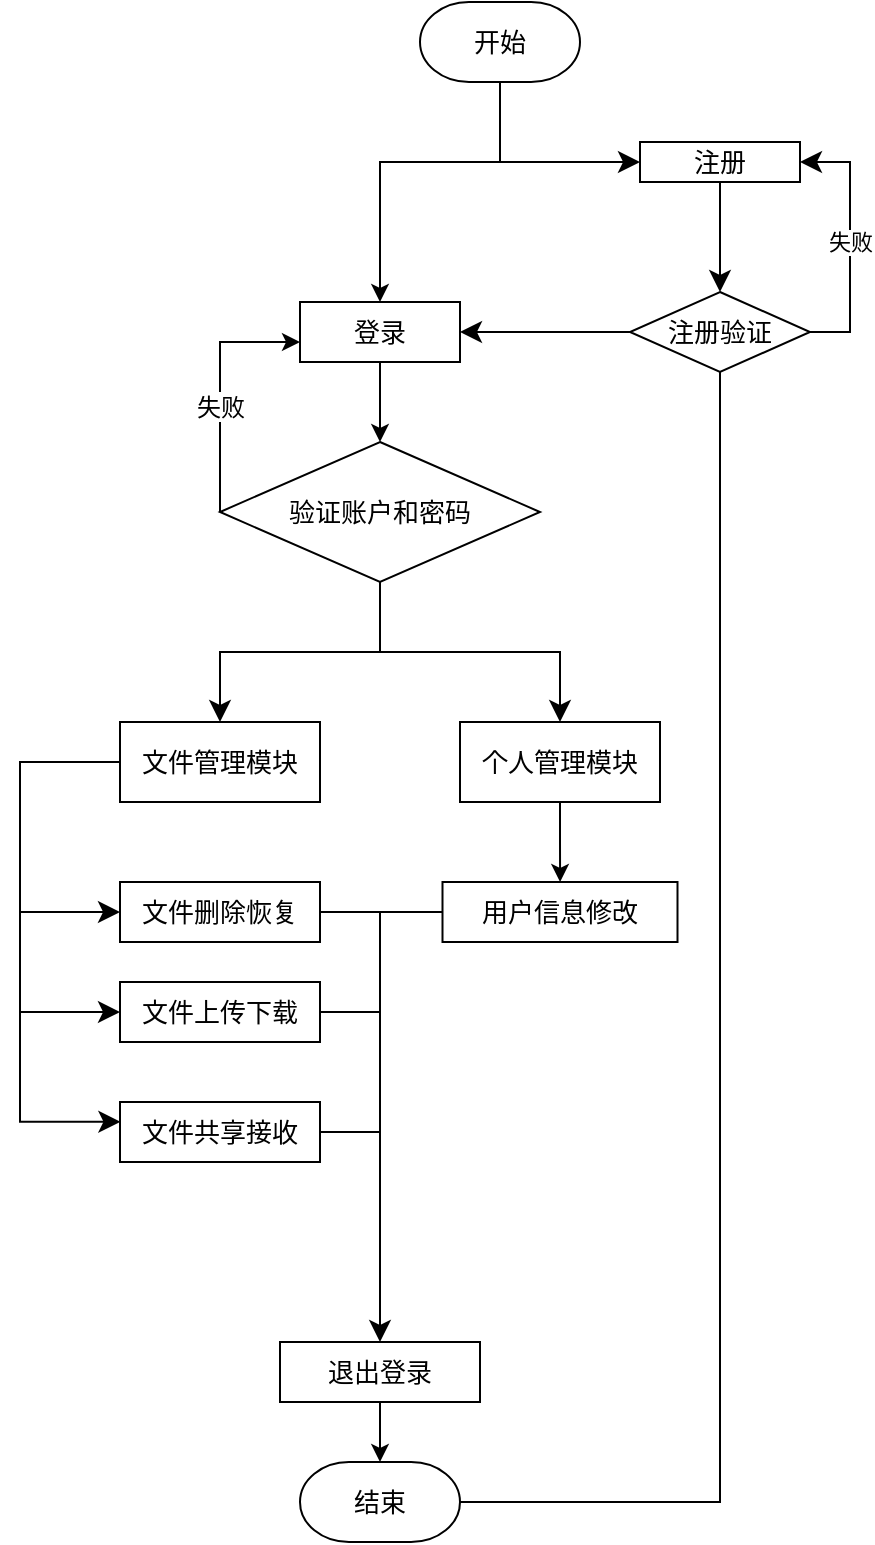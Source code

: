 <mxfile version="20.0.1" type="github">
  <diagram id="C5RBs43oDa-KdzZeNtuy" name="Page-1">
    <mxGraphModel dx="2031" dy="1077" grid="1" gridSize="10" guides="1" tooltips="1" connect="1" arrows="1" fold="1" page="1" pageScale="1" pageWidth="827" pageHeight="1169" math="0" shadow="0">
      <root>
        <mxCell id="WIyWlLk6GJQsqaUBKTNV-0" />
        <mxCell id="WIyWlLk6GJQsqaUBKTNV-1" parent="WIyWlLk6GJQsqaUBKTNV-0" />
        <mxCell id="BbMJ1GcOMtaIJDOMBsal-2" value="" style="edgeStyle=orthogonalEdgeStyle;rounded=0;orthogonalLoop=1;jettySize=auto;html=1;strokeWidth=1;fontSize=13;" parent="WIyWlLk6GJQsqaUBKTNV-1" target="BbMJ1GcOMtaIJDOMBsal-1" edge="1">
          <mxGeometry relative="1" as="geometry">
            <mxPoint x="438.833" y="20" as="sourcePoint" />
            <Array as="points">
              <mxPoint x="430" y="20" />
              <mxPoint x="430" y="90" />
              <mxPoint x="370" y="90" />
            </Array>
          </mxGeometry>
        </mxCell>
        <mxCell id="uSAOSWP9df11B-LnUE7B-10" style="edgeStyle=orthogonalEdgeStyle;rounded=0;orthogonalLoop=1;jettySize=auto;html=1;fontSize=14;endSize=8;strokeWidth=1;entryX=0;entryY=0.5;entryDx=0;entryDy=0;" edge="1" parent="WIyWlLk6GJQsqaUBKTNV-1" target="uSAOSWP9df11B-LnUE7B-3">
          <mxGeometry relative="1" as="geometry">
            <mxPoint x="430" y="20" as="sourcePoint" />
            <mxPoint x="451" y="60" as="targetPoint" />
            <Array as="points">
              <mxPoint x="430" y="90" />
              <mxPoint x="490" y="90" />
            </Array>
          </mxGeometry>
        </mxCell>
        <mxCell id="BbMJ1GcOMtaIJDOMBsal-0" value="开始" style="strokeWidth=1;html=1;shape=mxgraph.flowchart.terminator;whiteSpace=wrap;fontSize=13;" parent="WIyWlLk6GJQsqaUBKTNV-1" vertex="1">
          <mxGeometry x="390" y="10" width="80" height="40" as="geometry" />
        </mxCell>
        <mxCell id="BbMJ1GcOMtaIJDOMBsal-4" value="" style="edgeStyle=orthogonalEdgeStyle;rounded=0;orthogonalLoop=1;jettySize=auto;html=1;strokeWidth=1;fontSize=13;" parent="WIyWlLk6GJQsqaUBKTNV-1" source="BbMJ1GcOMtaIJDOMBsal-1" target="BbMJ1GcOMtaIJDOMBsal-3" edge="1">
          <mxGeometry relative="1" as="geometry" />
        </mxCell>
        <mxCell id="BbMJ1GcOMtaIJDOMBsal-1" value="登录" style="whiteSpace=wrap;html=1;strokeWidth=1;fontSize=13;" parent="WIyWlLk6GJQsqaUBKTNV-1" vertex="1">
          <mxGeometry x="330" y="160" width="80" height="30" as="geometry" />
        </mxCell>
        <mxCell id="BbMJ1GcOMtaIJDOMBsal-13" value="&lt;font style=&quot;font-size: 12px;&quot;&gt;失败&lt;/font&gt;" style="edgeStyle=orthogonalEdgeStyle;rounded=0;orthogonalLoop=1;jettySize=auto;html=1;fontSize=13;strokeWidth=1;" parent="WIyWlLk6GJQsqaUBKTNV-1" source="BbMJ1GcOMtaIJDOMBsal-3" edge="1">
          <mxGeometry x="-0.144" relative="1" as="geometry">
            <Array as="points">
              <mxPoint x="290" y="180" />
            </Array>
            <mxPoint as="offset" />
            <mxPoint x="330" y="180" as="targetPoint" />
          </mxGeometry>
        </mxCell>
        <mxCell id="uSAOSWP9df11B-LnUE7B-19" style="edgeStyle=orthogonalEdgeStyle;rounded=0;orthogonalLoop=1;jettySize=auto;html=1;entryX=0.5;entryY=0;entryDx=0;entryDy=0;fontSize=12;endSize=8;strokeWidth=1;" edge="1" parent="WIyWlLk6GJQsqaUBKTNV-1" source="BbMJ1GcOMtaIJDOMBsal-3" target="BbMJ1GcOMtaIJDOMBsal-14">
          <mxGeometry relative="1" as="geometry" />
        </mxCell>
        <mxCell id="uSAOSWP9df11B-LnUE7B-20" style="edgeStyle=orthogonalEdgeStyle;rounded=0;orthogonalLoop=1;jettySize=auto;html=1;fontSize=12;endSize=8;strokeWidth=1;" edge="1" parent="WIyWlLk6GJQsqaUBKTNV-1" source="BbMJ1GcOMtaIJDOMBsal-3" target="BbMJ1GcOMtaIJDOMBsal-16">
          <mxGeometry relative="1" as="geometry" />
        </mxCell>
        <mxCell id="BbMJ1GcOMtaIJDOMBsal-3" value="验证账户和密码" style="rhombus;whiteSpace=wrap;html=1;strokeWidth=1;fontSize=13;" parent="WIyWlLk6GJQsqaUBKTNV-1" vertex="1">
          <mxGeometry x="290" y="230" width="160" height="70" as="geometry" />
        </mxCell>
        <mxCell id="uSAOSWP9df11B-LnUE7B-21" style="edgeStyle=orthogonalEdgeStyle;rounded=0;orthogonalLoop=1;jettySize=auto;html=1;entryX=0.002;entryY=0.33;entryDx=0;entryDy=0;fontSize=12;endSize=8;strokeWidth=1;entryPerimeter=0;" edge="1" parent="WIyWlLk6GJQsqaUBKTNV-1" source="BbMJ1GcOMtaIJDOMBsal-14" target="BbMJ1GcOMtaIJDOMBsal-24">
          <mxGeometry relative="1" as="geometry">
            <Array as="points">
              <mxPoint x="190" y="390" />
              <mxPoint x="190" y="570" />
            </Array>
          </mxGeometry>
        </mxCell>
        <mxCell id="BbMJ1GcOMtaIJDOMBsal-14" value="文件管理模块" style="whiteSpace=wrap;html=1;fontSize=13;strokeWidth=1;" parent="WIyWlLk6GJQsqaUBKTNV-1" vertex="1">
          <mxGeometry x="240" y="370" width="100" height="40" as="geometry" />
        </mxCell>
        <mxCell id="BbMJ1GcOMtaIJDOMBsal-32" value="" style="edgeStyle=orthogonalEdgeStyle;rounded=0;orthogonalLoop=1;jettySize=auto;html=1;fontSize=13;strokeWidth=1;" parent="WIyWlLk6GJQsqaUBKTNV-1" source="BbMJ1GcOMtaIJDOMBsal-16" target="BbMJ1GcOMtaIJDOMBsal-30" edge="1">
          <mxGeometry relative="1" as="geometry" />
        </mxCell>
        <mxCell id="BbMJ1GcOMtaIJDOMBsal-16" value="个人管理模块" style="whiteSpace=wrap;html=1;fontSize=13;strokeWidth=1;" parent="WIyWlLk6GJQsqaUBKTNV-1" vertex="1">
          <mxGeometry x="410" y="370" width="100" height="40" as="geometry" />
        </mxCell>
        <mxCell id="uSAOSWP9df11B-LnUE7B-24" style="edgeStyle=orthogonalEdgeStyle;rounded=0;orthogonalLoop=1;jettySize=auto;html=1;entryX=0.5;entryY=0;entryDx=0;entryDy=0;fontSize=12;endSize=8;strokeWidth=1;exitX=1;exitY=0.5;exitDx=0;exitDy=0;" edge="1" parent="WIyWlLk6GJQsqaUBKTNV-1" source="BbMJ1GcOMtaIJDOMBsal-22" target="BbMJ1GcOMtaIJDOMBsal-35">
          <mxGeometry relative="1" as="geometry">
            <Array as="points">
              <mxPoint x="370" y="465" />
            </Array>
          </mxGeometry>
        </mxCell>
        <mxCell id="BbMJ1GcOMtaIJDOMBsal-22" value="文件删除恢复" style="whiteSpace=wrap;html=1;fontSize=13;strokeWidth=1;" parent="WIyWlLk6GJQsqaUBKTNV-1" vertex="1">
          <mxGeometry x="240" y="450" width="100" height="30" as="geometry" />
        </mxCell>
        <mxCell id="uSAOSWP9df11B-LnUE7B-26" style="edgeStyle=orthogonalEdgeStyle;rounded=0;orthogonalLoop=1;jettySize=auto;html=1;fontSize=12;endSize=8;strokeWidth=1;endArrow=none;endFill=0;" edge="1" parent="WIyWlLk6GJQsqaUBKTNV-1" source="BbMJ1GcOMtaIJDOMBsal-24">
          <mxGeometry relative="1" as="geometry">
            <mxPoint x="370" y="575" as="targetPoint" />
          </mxGeometry>
        </mxCell>
        <mxCell id="BbMJ1GcOMtaIJDOMBsal-24" value="文件共享接收" style="whiteSpace=wrap;html=1;fontSize=13;strokeWidth=1;" parent="WIyWlLk6GJQsqaUBKTNV-1" vertex="1">
          <mxGeometry x="240" y="560" width="100" height="30" as="geometry" />
        </mxCell>
        <mxCell id="uSAOSWP9df11B-LnUE7B-25" style="edgeStyle=orthogonalEdgeStyle;rounded=0;orthogonalLoop=1;jettySize=auto;html=1;fontSize=12;endSize=8;strokeWidth=1;endArrow=none;endFill=0;" edge="1" parent="WIyWlLk6GJQsqaUBKTNV-1" source="BbMJ1GcOMtaIJDOMBsal-20">
          <mxGeometry relative="1" as="geometry">
            <mxPoint x="370" y="515" as="targetPoint" />
          </mxGeometry>
        </mxCell>
        <mxCell id="BbMJ1GcOMtaIJDOMBsal-20" value="文件上传下载" style="whiteSpace=wrap;html=1;fontSize=13;strokeWidth=1;" parent="WIyWlLk6GJQsqaUBKTNV-1" vertex="1">
          <mxGeometry x="240" y="500" width="100" height="30" as="geometry" />
        </mxCell>
        <mxCell id="uSAOSWP9df11B-LnUE7B-27" style="edgeStyle=orthogonalEdgeStyle;rounded=0;orthogonalLoop=1;jettySize=auto;html=1;fontSize=12;endArrow=none;endFill=0;endSize=8;strokeWidth=1;" edge="1" parent="WIyWlLk6GJQsqaUBKTNV-1" source="BbMJ1GcOMtaIJDOMBsal-30">
          <mxGeometry relative="1" as="geometry">
            <mxPoint x="370" y="475" as="targetPoint" />
            <Array as="points">
              <mxPoint x="370" y="465" />
            </Array>
          </mxGeometry>
        </mxCell>
        <mxCell id="BbMJ1GcOMtaIJDOMBsal-30" value="用户信息修改" style="whiteSpace=wrap;html=1;fontSize=13;strokeWidth=1;" parent="WIyWlLk6GJQsqaUBKTNV-1" vertex="1">
          <mxGeometry x="401.25" y="450" width="117.5" height="30" as="geometry" />
        </mxCell>
        <mxCell id="BbMJ1GcOMtaIJDOMBsal-43" style="edgeStyle=orthogonalEdgeStyle;rounded=0;orthogonalLoop=1;jettySize=auto;html=1;fontSize=13;startArrow=none;startFill=0;endArrow=classic;endFill=1;strokeWidth=1;" parent="WIyWlLk6GJQsqaUBKTNV-1" source="BbMJ1GcOMtaIJDOMBsal-35" target="BbMJ1GcOMtaIJDOMBsal-42" edge="1">
          <mxGeometry relative="1" as="geometry" />
        </mxCell>
        <mxCell id="BbMJ1GcOMtaIJDOMBsal-35" value="退出登录" style="whiteSpace=wrap;html=1;fontSize=13;strokeWidth=1;" parent="WIyWlLk6GJQsqaUBKTNV-1" vertex="1">
          <mxGeometry x="320" y="680" width="100" height="30" as="geometry" />
        </mxCell>
        <mxCell id="BbMJ1GcOMtaIJDOMBsal-42" value="结束" style="strokeWidth=1;html=1;shape=mxgraph.flowchart.terminator;whiteSpace=wrap;fontSize=13;" parent="WIyWlLk6GJQsqaUBKTNV-1" vertex="1">
          <mxGeometry x="330" y="740" width="80" height="40" as="geometry" />
        </mxCell>
        <mxCell id="uSAOSWP9df11B-LnUE7B-15" style="edgeStyle=orthogonalEdgeStyle;rounded=0;orthogonalLoop=1;jettySize=auto;html=1;fontSize=14;endSize=8;strokeWidth=1;" edge="1" parent="WIyWlLk6GJQsqaUBKTNV-1" source="uSAOSWP9df11B-LnUE7B-3" target="uSAOSWP9df11B-LnUE7B-7">
          <mxGeometry relative="1" as="geometry" />
        </mxCell>
        <mxCell id="uSAOSWP9df11B-LnUE7B-3" value="注册" style="whiteSpace=wrap;html=1;strokeWidth=1;fontSize=13;" vertex="1" parent="WIyWlLk6GJQsqaUBKTNV-1">
          <mxGeometry x="500" y="80" width="80" height="20" as="geometry" />
        </mxCell>
        <mxCell id="uSAOSWP9df11B-LnUE7B-12" style="edgeStyle=orthogonalEdgeStyle;rounded=0;orthogonalLoop=1;jettySize=auto;html=1;fontSize=14;endSize=8;strokeWidth=1;" edge="1" parent="WIyWlLk6GJQsqaUBKTNV-1" source="uSAOSWP9df11B-LnUE7B-7" target="BbMJ1GcOMtaIJDOMBsal-1">
          <mxGeometry relative="1" as="geometry" />
        </mxCell>
        <mxCell id="uSAOSWP9df11B-LnUE7B-17" style="edgeStyle=orthogonalEdgeStyle;rounded=0;orthogonalLoop=1;jettySize=auto;html=1;entryX=1;entryY=0.5;entryDx=0;entryDy=0;fontSize=14;endSize=8;strokeWidth=1;exitX=1;exitY=0.5;exitDx=0;exitDy=0;" edge="1" parent="WIyWlLk6GJQsqaUBKTNV-1" source="uSAOSWP9df11B-LnUE7B-7" target="uSAOSWP9df11B-LnUE7B-3">
          <mxGeometry relative="1" as="geometry" />
        </mxCell>
        <mxCell id="uSAOSWP9df11B-LnUE7B-18" value="失败" style="edgeLabel;html=1;align=center;verticalAlign=middle;resizable=0;points=[];fontSize=11;" vertex="1" connectable="0" parent="uSAOSWP9df11B-LnUE7B-17">
          <mxGeometry relative="1" as="geometry">
            <mxPoint as="offset" />
          </mxGeometry>
        </mxCell>
        <mxCell id="uSAOSWP9df11B-LnUE7B-29" style="edgeStyle=orthogonalEdgeStyle;rounded=0;orthogonalLoop=1;jettySize=auto;html=1;entryX=1;entryY=0.5;entryDx=0;entryDy=0;entryPerimeter=0;fontSize=12;endArrow=none;endFill=0;endSize=8;strokeWidth=1;" edge="1" parent="WIyWlLk6GJQsqaUBKTNV-1" source="uSAOSWP9df11B-LnUE7B-7" target="BbMJ1GcOMtaIJDOMBsal-42">
          <mxGeometry relative="1" as="geometry">
            <Array as="points">
              <mxPoint x="540" y="760" />
            </Array>
          </mxGeometry>
        </mxCell>
        <mxCell id="uSAOSWP9df11B-LnUE7B-7" value="注册验证" style="rhombus;whiteSpace=wrap;html=1;strokeWidth=1;fontSize=13;" vertex="1" parent="WIyWlLk6GJQsqaUBKTNV-1">
          <mxGeometry x="495" y="155" width="90" height="40" as="geometry" />
        </mxCell>
        <mxCell id="uSAOSWP9df11B-LnUE7B-22" value="" style="endArrow=classic;html=1;rounded=0;fontSize=12;endSize=8;strokeWidth=1;entryX=0;entryY=0.5;entryDx=0;entryDy=0;" edge="1" parent="WIyWlLk6GJQsqaUBKTNV-1" target="BbMJ1GcOMtaIJDOMBsal-20">
          <mxGeometry width="50" height="50" relative="1" as="geometry">
            <mxPoint x="190" y="515" as="sourcePoint" />
            <mxPoint x="120" y="480" as="targetPoint" />
          </mxGeometry>
        </mxCell>
        <mxCell id="uSAOSWP9df11B-LnUE7B-23" value="" style="endArrow=classic;html=1;rounded=0;fontSize=12;endSize=8;strokeWidth=1;entryX=0;entryY=0.5;entryDx=0;entryDy=0;" edge="1" parent="WIyWlLk6GJQsqaUBKTNV-1" target="BbMJ1GcOMtaIJDOMBsal-22">
          <mxGeometry width="50" height="50" relative="1" as="geometry">
            <mxPoint x="190" y="465" as="sourcePoint" />
            <mxPoint x="230" y="450" as="targetPoint" />
          </mxGeometry>
        </mxCell>
      </root>
    </mxGraphModel>
  </diagram>
</mxfile>
